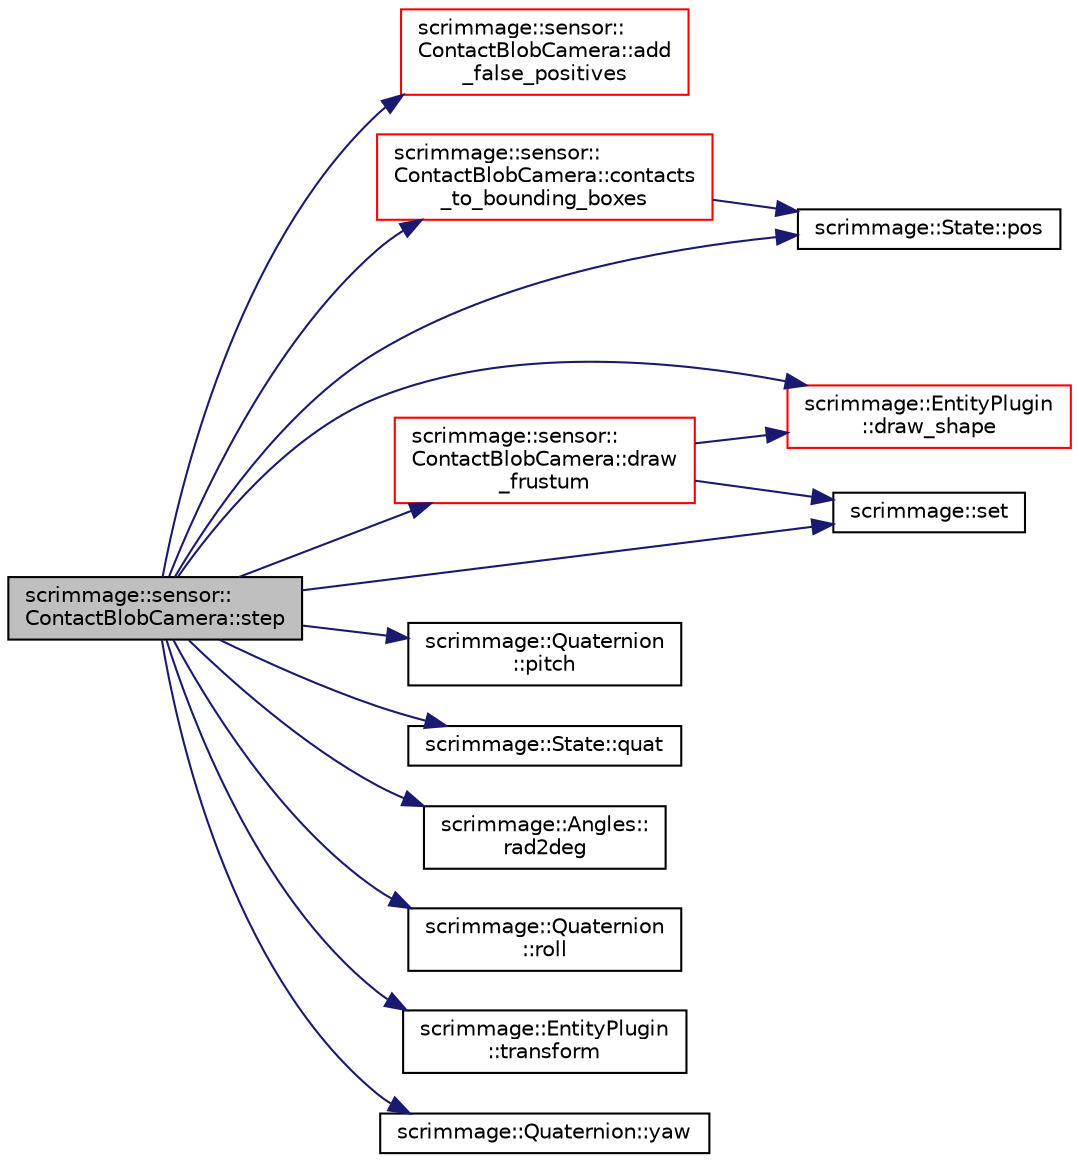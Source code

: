 digraph "scrimmage::sensor::ContactBlobCamera::step"
{
 // LATEX_PDF_SIZE
  edge [fontname="Helvetica",fontsize="10",labelfontname="Helvetica",labelfontsize="10"];
  node [fontname="Helvetica",fontsize="10",shape=record];
  rankdir="LR";
  Node1 [label="scrimmage::sensor::\lContactBlobCamera::step",height=0.2,width=0.4,color="black", fillcolor="grey75", style="filled", fontcolor="black",tooltip=" "];
  Node1 -> Node2 [color="midnightblue",fontsize="10",style="solid",fontname="Helvetica"];
  Node2 [label="scrimmage::sensor::\lContactBlobCamera::add\l_false_positives",height=0.2,width=0.4,color="red", fillcolor="white", style="filled",URL="$classscrimmage_1_1sensor_1_1ContactBlobCamera.html#aa2bb891e0c441a667e64d09d0ee0675e",tooltip=" "];
  Node1 -> Node4 [color="midnightblue",fontsize="10",style="solid",fontname="Helvetica"];
  Node4 [label="scrimmage::sensor::\lContactBlobCamera::contacts\l_to_bounding_boxes",height=0.2,width=0.4,color="red", fillcolor="white", style="filled",URL="$classscrimmage_1_1sensor_1_1ContactBlobCamera.html#a51307da3206e61e10fa3dae982353696",tooltip=" "];
  Node4 -> Node6 [color="midnightblue",fontsize="10",style="solid",fontname="Helvetica"];
  Node6 [label="scrimmage::State::pos",height=0.2,width=0.4,color="black", fillcolor="white", style="filled",URL="$classscrimmage_1_1State.html#a44e35a1999b53228647e2bde067b6143",tooltip=" "];
  Node1 -> Node10 [color="midnightblue",fontsize="10",style="solid",fontname="Helvetica"];
  Node10 [label="scrimmage::sensor::\lContactBlobCamera::draw\l_frustum",height=0.2,width=0.4,color="red", fillcolor="white", style="filled",URL="$classscrimmage_1_1sensor_1_1ContactBlobCamera.html#a54eb6469a983baf23ccb86ac7405482c",tooltip=" "];
  Node10 -> Node11 [color="midnightblue",fontsize="10",style="solid",fontname="Helvetica"];
  Node11 [label="scrimmage::EntityPlugin\l::draw_shape",height=0.2,width=0.4,color="red", fillcolor="white", style="filled",URL="$classscrimmage_1_1EntityPlugin.html#ab2476217710e16f4965f9c9432726098",tooltip=" "];
  Node10 -> Node14 [color="midnightblue",fontsize="10",style="solid",fontname="Helvetica"];
  Node14 [label="scrimmage::set",height=0.2,width=0.4,color="black", fillcolor="white", style="filled",URL="$namespacescrimmage.html#ac1591b2fb35ea3f61b2e6dcee5a04846",tooltip=" "];
  Node1 -> Node11 [color="midnightblue",fontsize="10",style="solid",fontname="Helvetica"];
  Node1 -> Node15 [color="midnightblue",fontsize="10",style="solid",fontname="Helvetica"];
  Node15 [label="scrimmage::Quaternion\l::pitch",height=0.2,width=0.4,color="black", fillcolor="white", style="filled",URL="$classscrimmage_1_1Quaternion.html#ac74c525d8f2a918e3eb33dce58d8a7dd",tooltip="return euler angle pitch"];
  Node1 -> Node6 [color="midnightblue",fontsize="10",style="solid",fontname="Helvetica"];
  Node1 -> Node16 [color="midnightblue",fontsize="10",style="solid",fontname="Helvetica"];
  Node16 [label="scrimmage::State::quat",height=0.2,width=0.4,color="black", fillcolor="white", style="filled",URL="$classscrimmage_1_1State.html#a3233d1e0f138395b2ec2db72eacd5608",tooltip=" "];
  Node1 -> Node17 [color="midnightblue",fontsize="10",style="solid",fontname="Helvetica"];
  Node17 [label="scrimmage::Angles::\lrad2deg",height=0.2,width=0.4,color="black", fillcolor="white", style="filled",URL="$classscrimmage_1_1Angles.html#a332c83ff414a6f8567ce536231238f2d",tooltip=" "];
  Node1 -> Node18 [color="midnightblue",fontsize="10",style="solid",fontname="Helvetica"];
  Node18 [label="scrimmage::Quaternion\l::roll",height=0.2,width=0.4,color="black", fillcolor="white", style="filled",URL="$classscrimmage_1_1Quaternion.html#a7f47680c4b89f79743997f4e56ba0f44",tooltip="return euler angle roll"];
  Node1 -> Node14 [color="midnightblue",fontsize="10",style="solid",fontname="Helvetica"];
  Node1 -> Node19 [color="midnightblue",fontsize="10",style="solid",fontname="Helvetica"];
  Node19 [label="scrimmage::EntityPlugin\l::transform",height=0.2,width=0.4,color="black", fillcolor="white", style="filled",URL="$classscrimmage_1_1EntityPlugin.html#a26d8c93d8039fe6723ee7ce54e854f9f",tooltip=" "];
  Node1 -> Node20 [color="midnightblue",fontsize="10",style="solid",fontname="Helvetica"];
  Node20 [label="scrimmage::Quaternion::yaw",height=0.2,width=0.4,color="black", fillcolor="white", style="filled",URL="$classscrimmage_1_1Quaternion.html#a569825e4f30d93db2599c4ae0c3d7ec7",tooltip="return euler angle yaw"];
}
